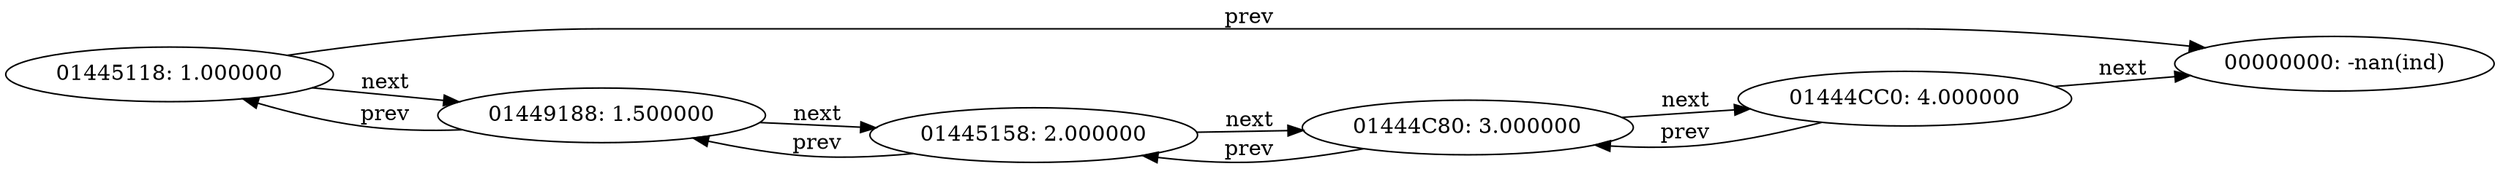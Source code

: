 digraph G{
rankdir = LR;
"01445118: 1.000000" -> "00000000: -nan(ind)" [label = "prev"]"01445118: 1.000000" -> "01449188: 1.500000" [label = "next"]"01449188: 1.500000" -> "01445118: 1.000000" [label = "prev"]"01449188: 1.500000" -> "01445158: 2.000000" [label = "next"]"01445158: 2.000000" -> "01449188: 1.500000" [label = "prev"]"01445158: 2.000000" -> "01444C80: 3.000000" [label = "next"]"01444C80: 3.000000" -> "01445158: 2.000000" [label = "prev"]"01444C80: 3.000000" -> "01444CC0: 4.000000" [label = "next"]"01444CC0: 4.000000" -> "01444C80: 3.000000" [label = "prev"]"01444CC0: 4.000000" -> "00000000: -nan(ind)" [label = "next"]}